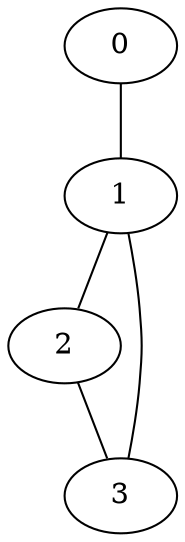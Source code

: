 graph {
	0 [pos="0,0!"];
	1 [pos="2,0!"];
	2 [pos="3.5,-1!"];
	3 [pos="3.5,1!"];
	0 -- 1;
	1 -- 2;
	1 -- 3;
	2 -- 3;
}
